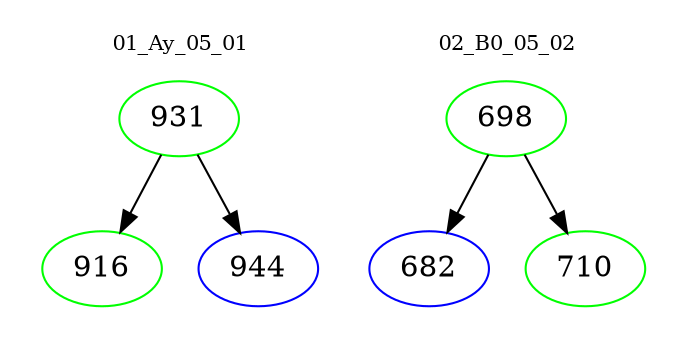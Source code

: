 digraph{
subgraph cluster_0 {
color = white
label = "01_Ay_05_01";
fontsize=10;
T0_931 [label="931", color="green"]
T0_931 -> T0_916 [color="black"]
T0_916 [label="916", color="green"]
T0_931 -> T0_944 [color="black"]
T0_944 [label="944", color="blue"]
}
subgraph cluster_1 {
color = white
label = "02_B0_05_02";
fontsize=10;
T1_698 [label="698", color="green"]
T1_698 -> T1_682 [color="black"]
T1_682 [label="682", color="blue"]
T1_698 -> T1_710 [color="black"]
T1_710 [label="710", color="green"]
}
}
